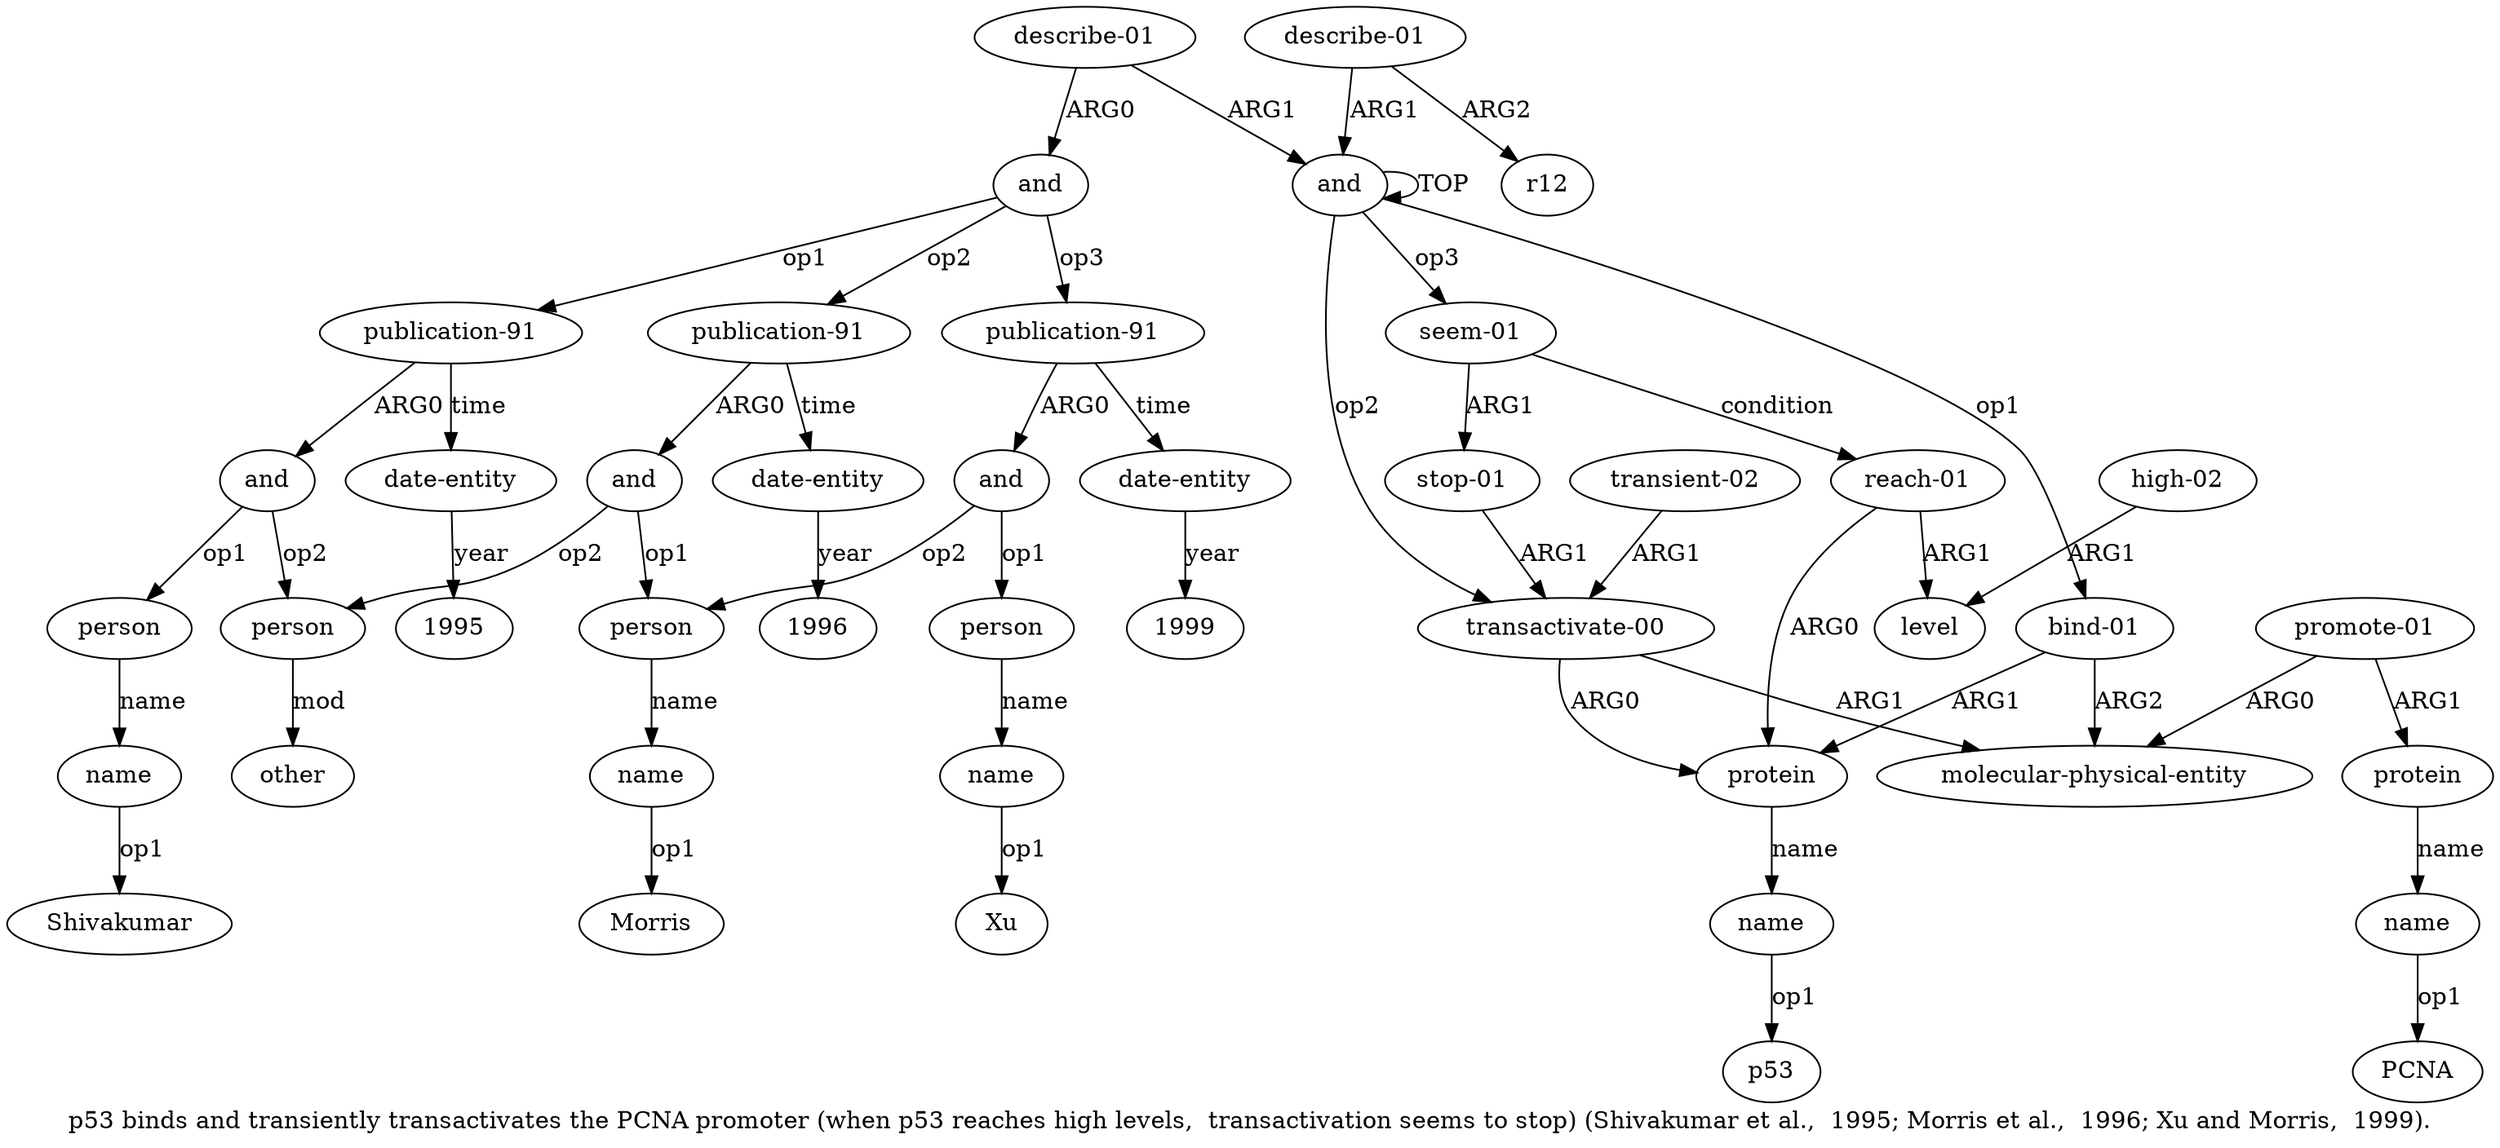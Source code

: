 digraph  {
	graph [label="p53 binds and transiently transactivates the PCNA promoter (when p53 reaches high levels,  transactivation seems to stop) (Shivakumar \
et al.,  1995; Morris et al.,  1996; Xu and Morris,  1999)."];
	node [label="\N"];
	a20	 [color=black,
		gold_ind=20,
		gold_label=name,
		label=name,
		test_ind=20,
		test_label=name];
	"a20 Shivakumar"	 [color=black,
		gold_ind=-1,
		gold_label=Shivakumar,
		label=Shivakumar,
		test_ind=-1,
		test_label=Shivakumar];
	a20 -> "a20 Shivakumar" [key=0,
	color=black,
	gold_label=op1,
	label=op1,
	test_label=op1];
a21 [color=black,
	gold_ind=21,
	gold_label=person,
	label=person,
	test_ind=21,
	test_label=person];
a22 [color=black,
	gold_ind=22,
	gold_label=other,
	label=other,
	test_ind=22,
	test_label=other];
a21 -> a22 [key=0,
color=black,
gold_label=mod,
label=mod,
test_label=mod];
a23 [color=black,
gold_ind=23,
gold_label="date-entity",
label="date-entity",
test_ind=23,
test_label="date-entity"];
"a23 1995" [color=black,
gold_ind=-1,
gold_label=1995,
label=1995,
test_ind=-1,
test_label=1995];
a23 -> "a23 1995" [key=0,
color=black,
gold_label=year,
label=year,
test_label=year];
a24 [color=black,
gold_ind=24,
gold_label="publication-91",
label="publication-91",
test_ind=24,
test_label="publication-91"];
a25 [color=black,
gold_ind=25,
gold_label=and,
label=and,
test_ind=25,
test_label=and];
a24 -> a25 [key=0,
color=black,
gold_label=ARG0,
label=ARG0,
test_label=ARG0];
a28 [color=black,
gold_ind=28,
gold_label="date-entity",
label="date-entity",
test_ind=28,
test_label="date-entity"];
a24 -> a28 [key=0,
color=black,
gold_label=time,
label=time,
test_label=time];
a25 -> a21 [key=0,
color=black,
gold_label=op2,
label=op2,
test_label=op2];
a26 [color=black,
gold_ind=26,
gold_label=person,
label=person,
test_ind=26,
test_label=person];
a25 -> a26 [key=0,
color=black,
gold_label=op1,
label=op1,
test_label=op1];
a27 [color=black,
gold_ind=27,
gold_label=name,
label=name,
test_ind=27,
test_label=name];
a26 -> a27 [key=0,
color=black,
gold_label=name,
label=name,
test_label=name];
"a27 Morris" [color=black,
gold_ind=-1,
gold_label=Morris,
label=Morris,
test_ind=-1,
test_label=Morris];
a27 -> "a27 Morris" [key=0,
color=black,
gold_label=op1,
label=op1,
test_label=op1];
"a28 1996" [color=black,
gold_ind=-1,
gold_label=1996,
label=1996,
test_ind=-1,
test_label=1996];
a28 -> "a28 1996" [key=0,
color=black,
gold_label=year,
label=year,
test_label=year];
a29 [color=black,
gold_ind=29,
gold_label="publication-91",
label="publication-91",
test_ind=29,
test_label="publication-91"];
a30 [color=black,
gold_ind=30,
gold_label=and,
label=and,
test_ind=30,
test_label=and];
a29 -> a30 [key=0,
color=black,
gold_label=ARG0,
label=ARG0,
test_label=ARG0];
a33 [color=black,
gold_ind=33,
gold_label="date-entity",
label="date-entity",
test_ind=33,
test_label="date-entity"];
a29 -> a33 [key=0,
color=black,
gold_label=time,
label=time,
test_label=time];
a31 [color=black,
gold_ind=31,
gold_label=person,
label=person,
test_ind=31,
test_label=person];
a32 [color=black,
gold_ind=32,
gold_label=name,
label=name,
test_ind=32,
test_label=name];
a31 -> a32 [key=0,
color=black,
gold_label=name,
label=name,
test_label=name];
a30 -> a26 [key=0,
color=black,
gold_label=op2,
label=op2,
test_label=op2];
a30 -> a31 [key=0,
color=black,
gold_label=op1,
label=op1,
test_label=op1];
"a33 1999" [color=black,
gold_ind=-1,
gold_label=1999,
label=1999,
test_ind=-1,
test_label=1999];
a33 -> "a33 1999" [key=0,
color=black,
gold_label=year,
label=year,
test_label=year];
a35 [color=black,
gold_ind=35,
gold_label=r12,
label=r12,
test_ind=35,
test_label=r12];
a34 [color=black,
gold_ind=34,
gold_label="describe-01",
label="describe-01",
test_ind=34,
test_label="describe-01"];
a34 -> a35 [key=0,
color=black,
gold_label=ARG2,
label=ARG2,
test_label=ARG2];
a0 [color=black,
gold_ind=0,
gold_label=and,
label=and,
test_ind=0,
test_label=and];
a34 -> a0 [key=0,
color=black,
gold_label=ARG1,
label=ARG1,
test_label=ARG1];
"a32 Xu" [color=black,
gold_ind=-1,
gold_label=Xu,
label=Xu,
test_ind=-1,
test_label=Xu];
a32 -> "a32 Xu" [key=0,
color=black,
gold_label=op1,
label=op1,
test_label=op1];
a15 [color=black,
gold_ind=15,
gold_label="describe-01",
label="describe-01",
test_ind=15,
test_label="describe-01"];
a16 [color=black,
gold_ind=16,
gold_label=and,
label=and,
test_ind=16,
test_label=and];
a15 -> a16 [key=0,
color=black,
gold_label=ARG0,
label=ARG0,
test_label=ARG0];
a15 -> a0 [key=0,
color=black,
gold_label=ARG1,
label=ARG1,
test_label=ARG1];
a14 [color=black,
gold_ind=14,
gold_label="high-02",
label="high-02",
test_ind=14,
test_label="high-02"];
a13 [color=black,
gold_ind=13,
gold_label=level,
label=level,
test_ind=13,
test_label=level];
a14 -> a13 [key=0,
color=black,
gold_label=ARG1,
label=ARG1,
test_label=ARG1];
a17 [color=black,
gold_ind=17,
gold_label="publication-91",
label="publication-91",
test_ind=17,
test_label="publication-91"];
a17 -> a23 [key=0,
color=black,
gold_label=time,
label=time,
test_label=time];
a18 [color=black,
gold_ind=18,
gold_label=and,
label=and,
test_ind=18,
test_label=and];
a17 -> a18 [key=0,
color=black,
gold_label=ARG0,
label=ARG0,
test_label=ARG0];
a16 -> a24 [key=0,
color=black,
gold_label=op2,
label=op2,
test_label=op2];
a16 -> a29 [key=0,
color=black,
gold_label=op3,
label=op3,
test_label=op3];
a16 -> a17 [key=0,
color=black,
gold_label=op1,
label=op1,
test_label=op1];
a11 [color=black,
gold_ind=11,
gold_label="stop-01",
label="stop-01",
test_ind=11,
test_label="stop-01"];
a8 [color=black,
gold_ind=8,
gold_label="transactivate-00",
label="transactivate-00",
test_ind=8,
test_label="transactivate-00"];
a11 -> a8 [key=0,
color=black,
gold_label=ARG1,
label=ARG1,
test_label=ARG1];
a10 [color=black,
gold_ind=10,
gold_label="seem-01",
label="seem-01",
test_ind=10,
test_label="seem-01"];
a10 -> a11 [key=0,
color=black,
gold_label=ARG1,
label=ARG1,
test_label=ARG1];
a12 [color=black,
gold_ind=12,
gold_label="reach-01",
label="reach-01",
test_ind=12,
test_label="reach-01"];
a10 -> a12 [key=0,
color=black,
gold_label=condition,
label=condition,
test_label=condition];
a12 -> a13 [key=0,
color=black,
gold_label=ARG1,
label=ARG1,
test_label=ARG1];
a2 [color=black,
gold_ind=2,
gold_label=protein,
label=protein,
test_ind=2,
test_label=protein];
a12 -> a2 [key=0,
color=black,
gold_label=ARG0,
label=ARG0,
test_label=ARG0];
a19 [color=black,
gold_ind=19,
gold_label=person,
label=person,
test_ind=19,
test_label=person];
a19 -> a20 [key=0,
color=black,
gold_label=name,
label=name,
test_label=name];
a18 -> a21 [key=0,
color=black,
gold_label=op2,
label=op2,
test_label=op2];
a18 -> a19 [key=0,
color=black,
gold_label=op1,
label=op1,
test_label=op1];
a1 [color=black,
gold_ind=1,
gold_label="bind-01",
label="bind-01",
test_ind=1,
test_label="bind-01"];
a1 -> a2 [key=0,
color=black,
gold_label=ARG1,
label=ARG1,
test_label=ARG1];
a4 [color=black,
gold_ind=4,
gold_label="molecular-physical-entity",
label="molecular-physical-entity",
test_ind=4,
test_label="molecular-physical-entity"];
a1 -> a4 [key=0,
color=black,
gold_label=ARG2,
label=ARG2,
test_label=ARG2];
a0 -> a10 [key=0,
color=black,
gold_label=op3,
label=op3,
test_label=op3];
a0 -> a1 [key=0,
color=black,
gold_label=op1,
label=op1,
test_label=op1];
a0 -> a0 [key=0,
color=black,
gold_label=TOP,
label=TOP,
test_label=TOP];
a0 -> a8 [key=0,
color=black,
gold_label=op2,
label=op2,
test_label=op2];
a3 [color=black,
gold_ind=3,
gold_label=name,
label=name,
test_ind=3,
test_label=name];
"a3 p53" [color=black,
gold_ind=-1,
gold_label=p53,
label=p53,
test_ind=-1,
test_label=p53];
a3 -> "a3 p53" [key=0,
color=black,
gold_label=op1,
label=op1,
test_label=op1];
a2 -> a3 [key=0,
color=black,
gold_label=name,
label=name,
test_label=name];
a5 [color=black,
gold_ind=5,
gold_label="promote-01",
label="promote-01",
test_ind=5,
test_label="promote-01"];
a5 -> a4 [key=0,
color=black,
gold_label=ARG0,
label=ARG0,
test_label=ARG0];
a6 [color=black,
gold_ind=6,
gold_label=protein,
label=protein,
test_ind=6,
test_label=protein];
a5 -> a6 [key=0,
color=black,
gold_label=ARG1,
label=ARG1,
test_label=ARG1];
a7 [color=black,
gold_ind=7,
gold_label=name,
label=name,
test_ind=7,
test_label=name];
"a7 PCNA" [color=black,
gold_ind=-1,
gold_label=PCNA,
label=PCNA,
test_ind=-1,
test_label=PCNA];
a7 -> "a7 PCNA" [key=0,
color=black,
gold_label=op1,
label=op1,
test_label=op1];
a6 -> a7 [key=0,
color=black,
gold_label=name,
label=name,
test_label=name];
a9 [color=black,
gold_ind=9,
gold_label="transient-02",
label="transient-02",
test_ind=9,
test_label="transient-02"];
a9 -> a8 [key=0,
color=black,
gold_label=ARG1,
label=ARG1,
test_label=ARG1];
a8 -> a2 [key=0,
color=black,
gold_label=ARG0,
label=ARG0,
test_label=ARG0];
a8 -> a4 [key=0,
color=black,
gold_label=ARG1,
label=ARG1,
test_label=ARG1];
}
